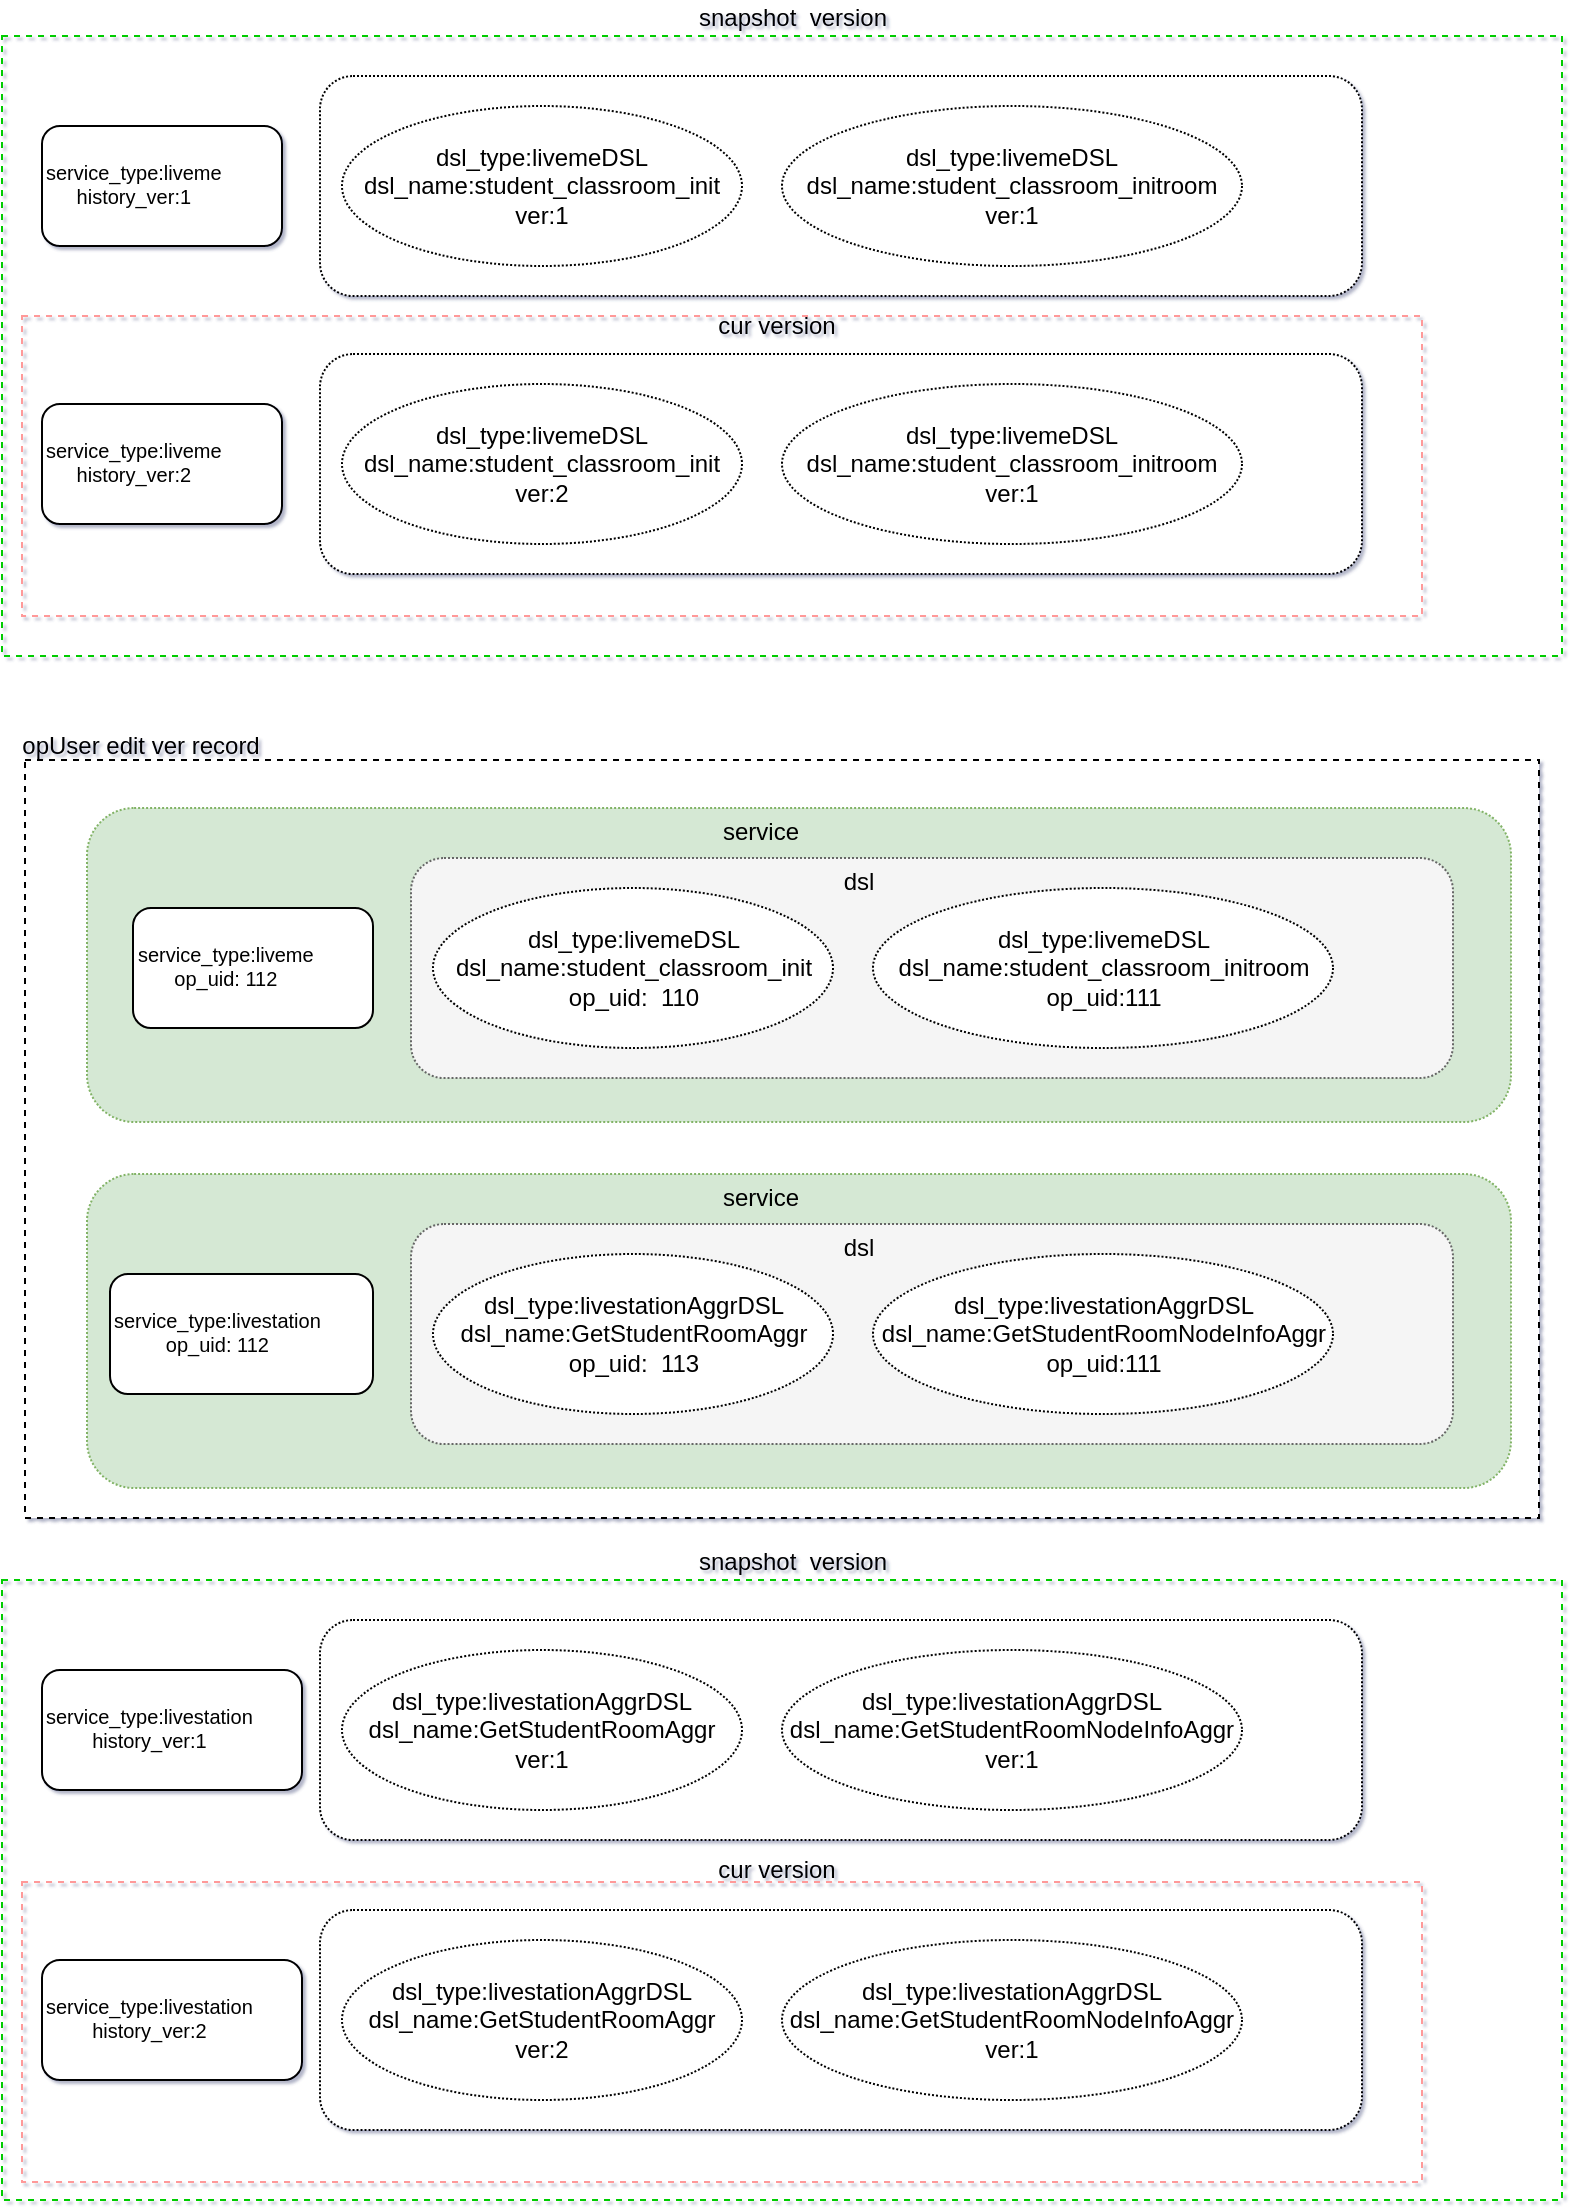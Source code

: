 <mxfile version="15.7.4" type="github">
  <diagram id="_ChNdQXP11eEr1NdkdWS" name="Page-1">
    <mxGraphModel dx="946" dy="608" grid="0" gridSize="10" guides="1" tooltips="1" connect="1" arrows="1" fold="1" page="1" pageScale="1" pageWidth="827" pageHeight="1169" math="0" shadow="1">
      <root>
        <mxCell id="0" />
        <mxCell id="1" parent="0" />
        <mxCell id="oXn3prcJPLl8yMGBEoFm-1" value="" style="rounded=0;whiteSpace=wrap;html=1;shadow=0;dashed=1;labelBackgroundColor=none;" parent="1" vertex="1">
          <mxGeometry x="21.5" y="380" width="757" height="379" as="geometry" />
        </mxCell>
        <mxCell id="oXn3prcJPLl8yMGBEoFm-15" value="" style="rounded=1;whiteSpace=wrap;html=1;dashed=1;dashPattern=1 1;labelBackgroundColor=none;shadow=0;backgroundOutline=1;fillColor=#d5e8d4;strokeColor=#82b366;" parent="1" vertex="1">
          <mxGeometry x="52.5" y="404" width="712" height="157" as="geometry" />
        </mxCell>
        <mxCell id="xnKJCVMlpRU8TO16Mr3P-38" value="" style="rounded=0;whiteSpace=wrap;html=1;shadow=0;labelBackgroundColor=none;backgroundOutline=1;gradientColor=#ffffff;fillColor=none;dashed=1;strokeColor=#00CC00;strokeWidth=1;" parent="1" vertex="1">
          <mxGeometry x="10" y="790" width="780" height="310" as="geometry" />
        </mxCell>
        <mxCell id="xnKJCVMlpRU8TO16Mr3P-40" value="" style="rounded=0;whiteSpace=wrap;html=1;shadow=0;dashed=1;labelBackgroundColor=none;fillColor=none;gradientColor=#ffffff;strokeColor=#FF9999;" parent="1" vertex="1">
          <mxGeometry x="20" y="941" width="700" height="150" as="geometry" />
        </mxCell>
        <mxCell id="xnKJCVMlpRU8TO16Mr3P-41" value="snapshot&amp;nbsp; version" style="text;html=1;align=center;verticalAlign=middle;resizable=0;points=[];autosize=1;" parent="1" vertex="1">
          <mxGeometry x="353" y="772" width="104" height="18" as="geometry" />
        </mxCell>
        <mxCell id="xnKJCVMlpRU8TO16Mr3P-33" value="" style="rounded=0;whiteSpace=wrap;html=1;shadow=0;labelBackgroundColor=none;backgroundOutline=1;gradientColor=#ffffff;fillColor=none;dashed=1;strokeColor=#00CC00;strokeWidth=1;" parent="1" vertex="1">
          <mxGeometry x="10" y="18" width="780" height="310" as="geometry" />
        </mxCell>
        <mxCell id="xnKJCVMlpRU8TO16Mr3P-34" value="" style="rounded=0;whiteSpace=wrap;html=1;shadow=0;dashed=1;labelBackgroundColor=none;fillColor=none;gradientColor=#ffffff;strokeColor=#FF9999;" parent="1" vertex="1">
          <mxGeometry x="20" y="158" width="700" height="150" as="geometry" />
        </mxCell>
        <mxCell id="xnKJCVMlpRU8TO16Mr3P-5" value="" style="rounded=1;whiteSpace=wrap;html=1;dashed=1;dashPattern=1 1;labelBackgroundColor=none;shadow=0;backgroundOutline=1;" parent="1" vertex="1">
          <mxGeometry x="169" y="38" width="521" height="110" as="geometry" />
        </mxCell>
        <mxCell id="xnKJCVMlpRU8TO16Mr3P-7" value="dsl_type:livemeDSL&lt;br&gt;dsl_name:student_classroom_init&lt;br&gt;ver:1" style="ellipse;whiteSpace=wrap;html=1;shadow=0;dashed=1;dashPattern=1 1;labelBackgroundColor=none;align=center;" parent="1" vertex="1">
          <mxGeometry x="180" y="53" width="200" height="80" as="geometry" />
        </mxCell>
        <mxCell id="xnKJCVMlpRU8TO16Mr3P-19" value="&lt;p style=&quot;line-height: 100% ; font-size: 10px&quot;&gt;&lt;/p&gt;&lt;div style=&quot;text-align: center ; font-size: 10px&quot;&gt;&lt;span style=&quot;font-size: 10px&quot;&gt;service_type:liveme&lt;/span&gt;&lt;/div&gt;&lt;div style=&quot;text-align: center ; font-size: 10px&quot;&gt;&lt;span style=&quot;font-size: 10px&quot;&gt;history_ver:1&lt;/span&gt;&lt;/div&gt;&lt;p&gt;&lt;/p&gt;" style="rounded=1;whiteSpace=wrap;html=1;shadow=0;labelBackgroundColor=none;align=left;" parent="1" vertex="1">
          <mxGeometry x="30" y="63" width="120" height="60" as="geometry" />
        </mxCell>
        <mxCell id="xnKJCVMlpRU8TO16Mr3P-20" value="dsl_type:livemeDSL&lt;br&gt;dsl_name:student_classroom_initroom&lt;br&gt;ver:1" style="ellipse;whiteSpace=wrap;html=1;shadow=0;dashed=1;dashPattern=1 1;labelBackgroundColor=none;align=center;" parent="1" vertex="1">
          <mxGeometry x="400" y="53" width="230" height="80" as="geometry" />
        </mxCell>
        <mxCell id="xnKJCVMlpRU8TO16Mr3P-21" value="" style="rounded=1;whiteSpace=wrap;html=1;dashed=1;dashPattern=1 1;labelBackgroundColor=none;shadow=0;backgroundOutline=1;" parent="1" vertex="1">
          <mxGeometry x="169" y="177" width="521" height="110" as="geometry" />
        </mxCell>
        <mxCell id="xnKJCVMlpRU8TO16Mr3P-22" value="dsl_type:livemeDSL&lt;br&gt;dsl_name:student_classroom_init&lt;br&gt;ver:2" style="ellipse;whiteSpace=wrap;html=1;shadow=0;dashed=1;dashPattern=1 1;labelBackgroundColor=none;align=center;" parent="1" vertex="1">
          <mxGeometry x="180" y="192" width="200" height="80" as="geometry" />
        </mxCell>
        <mxCell id="xnKJCVMlpRU8TO16Mr3P-23" value="&lt;p style=&quot;line-height: 100% ; font-size: 10px&quot;&gt;&lt;/p&gt;&lt;div style=&quot;text-align: center ; font-size: 10px&quot;&gt;&lt;span style=&quot;font-size: 10px&quot;&gt;service_type:liveme&lt;/span&gt;&lt;/div&gt;&lt;div style=&quot;text-align: center ; font-size: 10px&quot;&gt;&lt;span style=&quot;font-size: 10px&quot;&gt;history_ver:2&lt;/span&gt;&lt;/div&gt;&lt;p&gt;&lt;/p&gt;" style="rounded=1;whiteSpace=wrap;html=1;shadow=0;labelBackgroundColor=none;align=left;" parent="1" vertex="1">
          <mxGeometry x="30" y="202" width="120" height="60" as="geometry" />
        </mxCell>
        <mxCell id="xnKJCVMlpRU8TO16Mr3P-24" value="dsl_type:livemeDSL&lt;br&gt;dsl_name:student_classroom_initroom&lt;br&gt;ver:1" style="ellipse;whiteSpace=wrap;html=1;shadow=0;dashed=1;dashPattern=1 1;labelBackgroundColor=none;align=center;" parent="1" vertex="1">
          <mxGeometry x="400" y="192" width="230" height="80" as="geometry" />
        </mxCell>
        <mxCell id="xnKJCVMlpRU8TO16Mr3P-25" value="" style="rounded=1;whiteSpace=wrap;html=1;dashed=1;dashPattern=1 1;labelBackgroundColor=none;shadow=0;backgroundOutline=1;" parent="1" vertex="1">
          <mxGeometry x="169" y="810" width="521" height="110" as="geometry" />
        </mxCell>
        <mxCell id="xnKJCVMlpRU8TO16Mr3P-26" value="dsl_type:livestationAggrDSL&lt;br&gt;dsl_name:GetStudentRoomAggr&lt;br&gt;ver:1" style="ellipse;whiteSpace=wrap;html=1;shadow=0;dashed=1;dashPattern=1 1;labelBackgroundColor=none;align=center;" parent="1" vertex="1">
          <mxGeometry x="180" y="825" width="200" height="80" as="geometry" />
        </mxCell>
        <mxCell id="xnKJCVMlpRU8TO16Mr3P-27" value="&lt;p style=&quot;line-height: 100% ; font-size: 10px&quot;&gt;&lt;/p&gt;&lt;div style=&quot;text-align: center ; font-size: 10px&quot;&gt;&lt;span style=&quot;font-size: 10px&quot;&gt;service_type:livestation&lt;/span&gt;&lt;/div&gt;&lt;div style=&quot;text-align: center ; font-size: 10px&quot;&gt;&lt;span style=&quot;font-size: 10px&quot;&gt;history_ver:1&lt;/span&gt;&lt;/div&gt;&lt;p&gt;&lt;/p&gt;" style="rounded=1;whiteSpace=wrap;html=1;shadow=0;labelBackgroundColor=none;align=left;" parent="1" vertex="1">
          <mxGeometry x="30" y="835" width="130" height="60" as="geometry" />
        </mxCell>
        <mxCell id="xnKJCVMlpRU8TO16Mr3P-28" value="dsl_type:livestationAggrDSL&lt;br&gt;dsl_name:GetStudentRoomNodeInfoAggr&lt;br&gt;ver:1" style="ellipse;whiteSpace=wrap;html=1;shadow=0;dashed=1;dashPattern=1 1;labelBackgroundColor=none;align=center;" parent="1" vertex="1">
          <mxGeometry x="400" y="825" width="230" height="80" as="geometry" />
        </mxCell>
        <mxCell id="xnKJCVMlpRU8TO16Mr3P-29" value="" style="rounded=1;whiteSpace=wrap;html=1;dashed=1;dashPattern=1 1;labelBackgroundColor=none;shadow=0;backgroundOutline=1;" parent="1" vertex="1">
          <mxGeometry x="169" y="955" width="521" height="110" as="geometry" />
        </mxCell>
        <mxCell id="xnKJCVMlpRU8TO16Mr3P-30" value="dsl_type:livestationAggrDSL&lt;br&gt;dsl_name:GetStudentRoomAggr&lt;br&gt;ver:2" style="ellipse;whiteSpace=wrap;html=1;shadow=0;dashed=1;dashPattern=1 1;labelBackgroundColor=none;align=center;" parent="1" vertex="1">
          <mxGeometry x="180" y="970" width="200" height="80" as="geometry" />
        </mxCell>
        <mxCell id="xnKJCVMlpRU8TO16Mr3P-31" value="&lt;p style=&quot;line-height: 100% ; font-size: 10px&quot;&gt;&lt;/p&gt;&lt;div style=&quot;text-align: center ; font-size: 10px&quot;&gt;&lt;span style=&quot;font-size: 10px&quot;&gt;service_type:livestation&lt;/span&gt;&lt;/div&gt;&lt;div style=&quot;text-align: center ; font-size: 10px&quot;&gt;&lt;span style=&quot;font-size: 10px&quot;&gt;history_ver:2&lt;/span&gt;&lt;/div&gt;&lt;p&gt;&lt;/p&gt;" style="rounded=1;whiteSpace=wrap;html=1;shadow=0;labelBackgroundColor=none;align=left;" parent="1" vertex="1">
          <mxGeometry x="30" y="980" width="130" height="60" as="geometry" />
        </mxCell>
        <mxCell id="xnKJCVMlpRU8TO16Mr3P-32" value="dsl_type:livestationAggrDSL&lt;br&gt;dsl_name:GetStudentRoomNodeInfoAggr&lt;br&gt;ver:1" style="ellipse;whiteSpace=wrap;html=1;shadow=0;dashed=1;dashPattern=1 1;labelBackgroundColor=none;align=center;" parent="1" vertex="1">
          <mxGeometry x="400" y="970" width="230" height="80" as="geometry" />
        </mxCell>
        <mxCell id="xnKJCVMlpRU8TO16Mr3P-35" value="snapshot&amp;nbsp; version" style="text;html=1;align=center;verticalAlign=middle;resizable=0;points=[];autosize=1;" parent="1" vertex="1">
          <mxGeometry x="353" width="104" height="18" as="geometry" />
        </mxCell>
        <mxCell id="xnKJCVMlpRU8TO16Mr3P-36" value="cur version" style="text;html=1;align=center;verticalAlign=middle;resizable=0;points=[];autosize=1;" parent="1" vertex="1">
          <mxGeometry x="362" y="154" width="69" height="18" as="geometry" />
        </mxCell>
        <mxCell id="xnKJCVMlpRU8TO16Mr3P-39" value="cur version" style="text;html=1;align=center;verticalAlign=middle;resizable=0;points=[];autosize=1;" parent="1" vertex="1">
          <mxGeometry x="362" y="926" width="69" height="18" as="geometry" />
        </mxCell>
        <mxCell id="oXn3prcJPLl8yMGBEoFm-2" value="" style="rounded=1;whiteSpace=wrap;html=1;dashed=1;dashPattern=1 1;labelBackgroundColor=none;shadow=0;backgroundOutline=1;fillColor=#f5f5f5;strokeColor=#666666;fontColor=#333333;" parent="1" vertex="1">
          <mxGeometry x="214.5" y="429" width="521" height="110" as="geometry" />
        </mxCell>
        <mxCell id="oXn3prcJPLl8yMGBEoFm-3" value="dsl_type:livemeDSL&lt;br&gt;dsl_name:student_classroom_init&lt;br&gt;op_uid:&amp;nbsp; 110" style="ellipse;whiteSpace=wrap;html=1;shadow=0;dashed=1;dashPattern=1 1;labelBackgroundColor=none;align=center;" parent="1" vertex="1">
          <mxGeometry x="225.5" y="444" width="200" height="80" as="geometry" />
        </mxCell>
        <mxCell id="oXn3prcJPLl8yMGBEoFm-4" value="&lt;p style=&quot;line-height: 100% ; font-size: 10px&quot;&gt;&lt;/p&gt;&lt;div style=&quot;text-align: center ; font-size: 10px&quot;&gt;&lt;span style=&quot;font-size: 10px&quot;&gt;service_type:liveme&lt;/span&gt;&lt;/div&gt;&lt;div style=&quot;text-align: center ; font-size: 10px&quot;&gt;op_uid: 112&lt;/div&gt;&lt;p&gt;&lt;/p&gt;" style="rounded=1;whiteSpace=wrap;html=1;shadow=0;labelBackgroundColor=none;align=left;" parent="1" vertex="1">
          <mxGeometry x="75.5" y="454" width="120" height="60" as="geometry" />
        </mxCell>
        <mxCell id="oXn3prcJPLl8yMGBEoFm-5" value="dsl_type:livemeDSL&lt;br&gt;dsl_name:student_classroom_initroom&lt;br&gt;op_uid:111" style="ellipse;whiteSpace=wrap;html=1;shadow=0;dashed=1;dashPattern=1 1;labelBackgroundColor=none;align=center;" parent="1" vertex="1">
          <mxGeometry x="445.5" y="444" width="230" height="80" as="geometry" />
        </mxCell>
        <mxCell id="oXn3prcJPLl8yMGBEoFm-6" value="opUser edit ver record" style="text;html=1;align=center;verticalAlign=middle;resizable=0;points=[];autosize=1;" parent="1" vertex="1">
          <mxGeometry x="14.5" y="364" width="129" height="18" as="geometry" />
        </mxCell>
        <mxCell id="oXn3prcJPLl8yMGBEoFm-7" value="dsl" style="text;html=1;align=center;verticalAlign=middle;resizable=0;points=[];autosize=1;" parent="1" vertex="1">
          <mxGeometry x="425.5" y="432" width="25" height="18" as="geometry" />
        </mxCell>
        <mxCell id="oXn3prcJPLl8yMGBEoFm-8" value="service" style="text;html=1;align=center;verticalAlign=middle;resizable=0;points=[];autosize=1;" parent="1" vertex="1">
          <mxGeometry x="364.5" y="407" width="48" height="18" as="geometry" />
        </mxCell>
        <mxCell id="oXn3prcJPLl8yMGBEoFm-17" value="" style="rounded=1;whiteSpace=wrap;html=1;dashed=1;dashPattern=1 1;labelBackgroundColor=none;shadow=0;backgroundOutline=1;fillColor=#d5e8d4;strokeColor=#82b366;" parent="1" vertex="1">
          <mxGeometry x="52.5" y="587" width="712" height="157" as="geometry" />
        </mxCell>
        <mxCell id="oXn3prcJPLl8yMGBEoFm-18" value="" style="rounded=1;whiteSpace=wrap;html=1;dashed=1;dashPattern=1 1;labelBackgroundColor=none;shadow=0;backgroundOutline=1;fillColor=#f5f5f5;strokeColor=#666666;fontColor=#333333;" parent="1" vertex="1">
          <mxGeometry x="214.5" y="612" width="521" height="110" as="geometry" />
        </mxCell>
        <mxCell id="oXn3prcJPLl8yMGBEoFm-19" value="dsl_type:livestationAggrDSL&lt;br&gt;dsl_name:GetStudentRoomAggr&lt;br&gt;op_uid:&amp;nbsp; 113" style="ellipse;whiteSpace=wrap;html=1;shadow=0;dashed=1;dashPattern=1 1;labelBackgroundColor=none;align=center;" parent="1" vertex="1">
          <mxGeometry x="225.5" y="627" width="200" height="80" as="geometry" />
        </mxCell>
        <mxCell id="oXn3prcJPLl8yMGBEoFm-20" value="&lt;p style=&quot;line-height: 100% ; font-size: 10px&quot;&gt;&lt;/p&gt;&lt;div style=&quot;text-align: center ; font-size: 10px&quot;&gt;&lt;div&gt;service_type:livestation&lt;/div&gt;&lt;/div&gt;&lt;div style=&quot;text-align: center ; font-size: 10px&quot;&gt;op_uid: 112&lt;/div&gt;&lt;p&gt;&lt;/p&gt;" style="rounded=1;whiteSpace=wrap;html=1;shadow=0;labelBackgroundColor=none;align=left;" parent="1" vertex="1">
          <mxGeometry x="64" y="637" width="131.5" height="60" as="geometry" />
        </mxCell>
        <mxCell id="oXn3prcJPLl8yMGBEoFm-21" value="dsl_type:livestationAggrDSL&lt;br&gt;dsl_name:GetStudentRoomNodeInfoAggr&lt;br&gt;op_uid:111" style="ellipse;whiteSpace=wrap;html=1;shadow=0;dashed=1;dashPattern=1 1;labelBackgroundColor=none;align=center;" parent="1" vertex="1">
          <mxGeometry x="445.5" y="627" width="230" height="80" as="geometry" />
        </mxCell>
        <mxCell id="oXn3prcJPLl8yMGBEoFm-22" value="dsl" style="text;html=1;align=center;verticalAlign=middle;resizable=0;points=[];autosize=1;" parent="1" vertex="1">
          <mxGeometry x="425.5" y="615" width="25" height="18" as="geometry" />
        </mxCell>
        <mxCell id="oXn3prcJPLl8yMGBEoFm-23" value="service" style="text;html=1;align=center;verticalAlign=middle;resizable=0;points=[];autosize=1;" parent="1" vertex="1">
          <mxGeometry x="364.5" y="590" width="48" height="18" as="geometry" />
        </mxCell>
      </root>
    </mxGraphModel>
  </diagram>
</mxfile>
